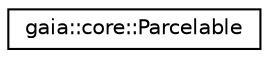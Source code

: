 digraph G
{
  edge [fontname="Helvetica",fontsize="10",labelfontname="Helvetica",labelfontsize="10"];
  node [fontname="Helvetica",fontsize="10",shape=record];
  rankdir=LR;
  Node1 [label="gaia::core::Parcelable",height=0.2,width=0.4,color="black", fillcolor="white", style="filled",URL="$d0/da6/classgaia_1_1core_1_1_parcelable.html",tooltip="Generic wrapper that holds classes whose instances can be written to and restored from a Parcel..."];
}
